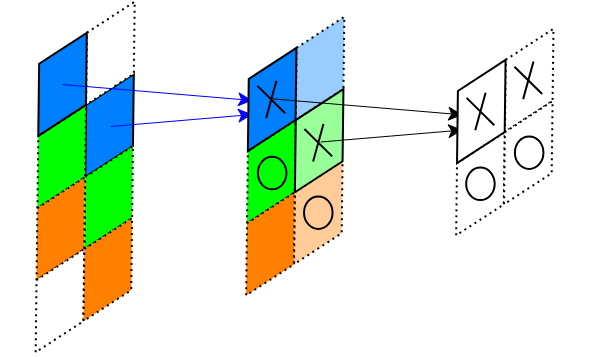 <mxfile version="15.5.5" type="github">
  <diagram id="SEAIYqwF87A7cVQ8-DyG" name="Page-1">
    <mxGraphModel dx="895" dy="536" grid="1" gridSize="10" guides="1" tooltips="1" connect="1" arrows="1" fold="1" page="1" pageScale="1" pageWidth="827" pageHeight="1169" math="0" shadow="0">
      <root>
        <mxCell id="0" />
        <mxCell id="1" parent="0" />
        <mxCell id="-y09qwYfMfObH2Hs8NJf-30" value="" style="shape=parallelogram;perimeter=parallelogramPerimeter;whiteSpace=wrap;html=1;fixedSize=1;rotation=327;fillColor=#007FFF;" vertex="1" parent="1">
          <mxGeometry x="54.564" y="100.776" width="48.42" height="30" as="geometry" />
        </mxCell>
        <mxCell id="-y09qwYfMfObH2Hs8NJf-39" value="" style="shape=parallelogram;perimeter=parallelogramPerimeter;whiteSpace=wrap;html=1;fixedSize=1;rotation=327;fillColor=#00FF00;dashed=1;dashPattern=1 2;" vertex="1" parent="1">
          <mxGeometry x="54.129" y="136.776" width="48.42" height="30" as="geometry" />
        </mxCell>
        <mxCell id="-y09qwYfMfObH2Hs8NJf-29" value="" style="shape=parallelogram;perimeter=parallelogramPerimeter;whiteSpace=wrap;html=1;fixedSize=1;rotation=327;fillColor=#00FF00;dashed=1;dashPattern=1 2;" vertex="1" parent="1">
          <mxGeometry x="30.624" y="116.346" width="48.42" height="30" as="geometry" />
        </mxCell>
        <mxCell id="-y09qwYfMfObH2Hs8NJf-27" value="" style="shape=parallelogram;perimeter=parallelogramPerimeter;whiteSpace=wrap;html=1;fixedSize=1;rotation=327;dashed=1;dashPattern=1 2;" vertex="1" parent="1">
          <mxGeometry x="55" y="64.61" width="48.42" height="30" as="geometry" />
        </mxCell>
        <mxCell id="4mUIY2rEQ8cqmVcWi5z4-1" value="" style="shape=parallelogram;perimeter=parallelogramPerimeter;whiteSpace=wrap;html=1;fixedSize=1;rotation=327;fillColor=#007FFF;" parent="1" vertex="1">
          <mxGeometry x="31.06" y="80.18" width="48.42" height="30" as="geometry" />
        </mxCell>
        <mxCell id="-y09qwYfMfObH2Hs8NJf-98" value="" style="endArrow=classic;html=1;rounded=0;strokeColor=#0000FF;strokeWidth=0.5;" edge="1" parent="1">
          <mxGeometry width="50" height="50" relative="1" as="geometry">
            <mxPoint x="55" y="95" as="sourcePoint" />
            <mxPoint x="150" y="103" as="targetPoint" />
          </mxGeometry>
        </mxCell>
        <mxCell id="-y09qwYfMfObH2Hs8NJf-99" value="" style="endArrow=classic;html=1;rounded=0;strokeColor=#0000FF;strokeWidth=0.5;" edge="1" parent="1">
          <mxGeometry width="50" height="50" relative="1" as="geometry">
            <mxPoint x="79" y="116" as="sourcePoint" />
            <mxPoint x="150" y="110" as="targetPoint" />
          </mxGeometry>
        </mxCell>
        <mxCell id="-y09qwYfMfObH2Hs8NJf-38" value="" style="shape=parallelogram;perimeter=parallelogramPerimeter;whiteSpace=wrap;html=1;fixedSize=1;rotation=327;fillColor=#FF8000;dashed=1;dashPattern=1 2;" vertex="1" parent="1">
          <mxGeometry x="30.189" y="152.346" width="48.42" height="30" as="geometry" />
        </mxCell>
        <mxCell id="-y09qwYfMfObH2Hs8NJf-42" value="" style="shape=parallelogram;perimeter=parallelogramPerimeter;whiteSpace=wrap;html=1;fixedSize=1;rotation=327;dashed=1;dashPattern=1 2;" vertex="1" parent="1">
          <mxGeometry x="29.754" y="188.346" width="48.42" height="30" as="geometry" />
        </mxCell>
        <mxCell id="-y09qwYfMfObH2Hs8NJf-43" value="" style="shape=parallelogram;perimeter=parallelogramPerimeter;whiteSpace=wrap;html=1;fixedSize=1;rotation=327;fillColor=#FF8000;dashed=1;dashPattern=1 2;" vertex="1" parent="1">
          <mxGeometry x="53.694" y="172.776" width="48.42" height="30" as="geometry" />
        </mxCell>
        <mxCell id="-y09qwYfMfObH2Hs8NJf-47" value="" style="shape=parallelogram;perimeter=parallelogramPerimeter;whiteSpace=wrap;html=1;fixedSize=1;rotation=327;fillColor=#99CCFF;dashed=1;dashPattern=1 2;" vertex="1" parent="1">
          <mxGeometry x="159.81" y="72.18" width="48.42" height="30" as="geometry" />
        </mxCell>
        <mxCell id="-y09qwYfMfObH2Hs8NJf-49" value="" style="shape=parallelogram;perimeter=parallelogramPerimeter;whiteSpace=wrap;html=1;fixedSize=1;rotation=327;fillColor=#FFCC99;dashed=1;dashPattern=1 2;" vertex="1" parent="1">
          <mxGeometry x="158.939" y="144.346" width="48.42" height="30" as="geometry" />
        </mxCell>
        <mxCell id="-y09qwYfMfObH2Hs8NJf-50" value="" style="shape=parallelogram;perimeter=parallelogramPerimeter;whiteSpace=wrap;html=1;fixedSize=1;rotation=327;fillColor=#00FF00;dashed=1;dashPattern=1 2;" vertex="1" parent="1">
          <mxGeometry x="135.434" y="123.916" width="48.42" height="30" as="geometry" />
        </mxCell>
        <mxCell id="-y09qwYfMfObH2Hs8NJf-54" value="" style="shape=parallelogram;perimeter=parallelogramPerimeter;whiteSpace=wrap;html=1;fixedSize=1;rotation=327;dashed=1;dashPattern=1 2;" vertex="1" parent="1">
          <mxGeometry x="264.38" y="78.18" width="48.42" height="30" as="geometry" />
        </mxCell>
        <mxCell id="-y09qwYfMfObH2Hs8NJf-55" value="" style="shape=parallelogram;perimeter=parallelogramPerimeter;whiteSpace=wrap;html=1;fixedSize=1;rotation=327;fillColor=#FFFFFF;dashed=1;dashPattern=1 2;" vertex="1" parent="1">
          <mxGeometry x="240.004" y="129.916" width="48.42" height="30" as="geometry" />
        </mxCell>
        <mxCell id="-y09qwYfMfObH2Hs8NJf-56" value="" style="shape=parallelogram;perimeter=parallelogramPerimeter;whiteSpace=wrap;html=1;fixedSize=1;rotation=327;dashed=1;dashPattern=1 2;" vertex="1" parent="1">
          <mxGeometry x="263.944" y="114.346" width="48.42" height="30" as="geometry" />
        </mxCell>
        <mxCell id="-y09qwYfMfObH2Hs8NJf-64" value="" style="ellipse;fillColor=none;strokeColor=#000000;shadow=0;labelBackgroundColor=none;fillStyle=hachure;" vertex="1" parent="1">
          <mxGeometry x="152.94" y="131.41" width="14.27" height="16.26" as="geometry" />
        </mxCell>
        <mxCell id="-y09qwYfMfObH2Hs8NJf-66" value="" style="ellipse;fillColor=none;strokeColor=#000000;shadow=0;labelBackgroundColor=none;fillStyle=hachure;" vertex="1" parent="1">
          <mxGeometry x="176.01" y="151.22" width="14.27" height="16.26" as="geometry" />
        </mxCell>
        <mxCell id="-y09qwYfMfObH2Hs8NJf-67" value="" style="ellipse;fillColor=none;strokeColor=#000000;shadow=0;labelBackgroundColor=none;fillStyle=hachure;" vertex="1" parent="1">
          <mxGeometry x="257.08" y="136.79" width="14.27" height="16.26" as="geometry" />
        </mxCell>
        <mxCell id="-y09qwYfMfObH2Hs8NJf-68" value="" style="ellipse;fillColor=none;strokeColor=#000000;shadow=0;labelBackgroundColor=none;fillStyle=hachure;" vertex="1" parent="1">
          <mxGeometry x="281.45" y="121.22" width="14.27" height="16.26" as="geometry" />
        </mxCell>
        <mxCell id="-y09qwYfMfObH2Hs8NJf-70" value="" style="shape=umlDestroy;shadow=0;labelBackgroundColor=none;fillStyle=hachure;strokeWidth=1;fillColor=#007FFF;gradientColor=none;gradientDirection=radial;rotation=-15;" vertex="1" parent="1">
          <mxGeometry x="283.23" y="84.78" width="9.85" height="16.79" as="geometry" />
        </mxCell>
        <mxCell id="-y09qwYfMfObH2Hs8NJf-46" value="" style="shape=parallelogram;perimeter=parallelogramPerimeter;whiteSpace=wrap;html=1;fixedSize=1;rotation=327;fillColor=#007FFF;gradientDirection=radial;shadow=0;" vertex="1" parent="1">
          <mxGeometry x="135.87" y="87.75" width="48.42" height="30" as="geometry" />
        </mxCell>
        <mxCell id="-y09qwYfMfObH2Hs8NJf-51" value="" style="shape=parallelogram;perimeter=parallelogramPerimeter;whiteSpace=wrap;html=1;fixedSize=1;rotation=327;fillColor=#99FF99;" vertex="1" parent="1">
          <mxGeometry x="159.374" y="108.346" width="48.42" height="30" as="geometry" />
        </mxCell>
        <mxCell id="-y09qwYfMfObH2Hs8NJf-59" value="" style="shape=umlDestroy;shadow=0;labelBackgroundColor=none;fillStyle=hachure;strokeWidth=1;fillColor=#007FFF;gradientColor=none;gradientDirection=radial;rotation=-15;" vertex="1" parent="1">
          <mxGeometry x="154.72" y="94.36" width="9.85" height="16.79" as="geometry" />
        </mxCell>
        <mxCell id="-y09qwYfMfObH2Hs8NJf-65" value="" style="shape=umlDestroy;shadow=0;labelBackgroundColor=none;fillStyle=hachure;strokeWidth=1;fillColor=#007FFF;gradientColor=none;gradientDirection=radial;rotation=-15;" vertex="1" parent="1">
          <mxGeometry x="178.22" y="115.95" width="9.85" height="16.79" as="geometry" />
        </mxCell>
        <mxCell id="-y09qwYfMfObH2Hs8NJf-48" value="" style="shape=parallelogram;perimeter=parallelogramPerimeter;whiteSpace=wrap;html=1;fixedSize=1;rotation=327;fillColor=#FF8000;dashed=1;dashPattern=1 2;" vertex="1" parent="1">
          <mxGeometry x="134.999" y="159.916" width="48.42" height="30" as="geometry" />
        </mxCell>
        <mxCell id="-y09qwYfMfObH2Hs8NJf-104" value="" style="endArrow=classic;html=1;rounded=0;strokeColor=#000000;strokeWidth=0.5;" edge="1" parent="1">
          <mxGeometry width="50" height="50" relative="1" as="geometry">
            <mxPoint x="160.08" y="102.18" as="sourcePoint" />
            <mxPoint x="255.08" y="110.18" as="targetPoint" />
          </mxGeometry>
        </mxCell>
        <mxCell id="-y09qwYfMfObH2Hs8NJf-105" value="" style="endArrow=classic;html=1;rounded=0;strokeColor=#000000;strokeWidth=0.5;" edge="1" parent="1">
          <mxGeometry width="50" height="50" relative="1" as="geometry">
            <mxPoint x="184.08" y="123.75" as="sourcePoint" />
            <mxPoint x="255.08" y="117.75" as="targetPoint" />
          </mxGeometry>
        </mxCell>
        <mxCell id="-y09qwYfMfObH2Hs8NJf-106" value="" style="group" vertex="1" connectable="0" parent="1">
          <mxGeometry x="236.176" y="82.984" width="56.948" height="51.532" as="geometry" />
        </mxCell>
        <mxCell id="-y09qwYfMfObH2Hs8NJf-53" value="" style="shape=parallelogram;perimeter=parallelogramPerimeter;whiteSpace=wrap;html=1;fixedSize=1;rotation=327;fillColor=#FFFFFF;" vertex="1" parent="-y09qwYfMfObH2Hs8NJf-106">
          <mxGeometry x="4.264" y="10.766" width="48.42" height="30" as="geometry" />
        </mxCell>
        <mxCell id="-y09qwYfMfObH2Hs8NJf-69" value="" style="shape=umlDestroy;shadow=0;labelBackgroundColor=none;fillStyle=hachure;strokeWidth=1;fillColor=#007FFF;gradientColor=none;gradientDirection=radial;rotation=-15;" vertex="1" parent="-y09qwYfMfObH2Hs8NJf-106">
          <mxGeometry x="23.114" y="17.376" width="9.85" height="16.79" as="geometry" />
        </mxCell>
      </root>
    </mxGraphModel>
  </diagram>
</mxfile>
